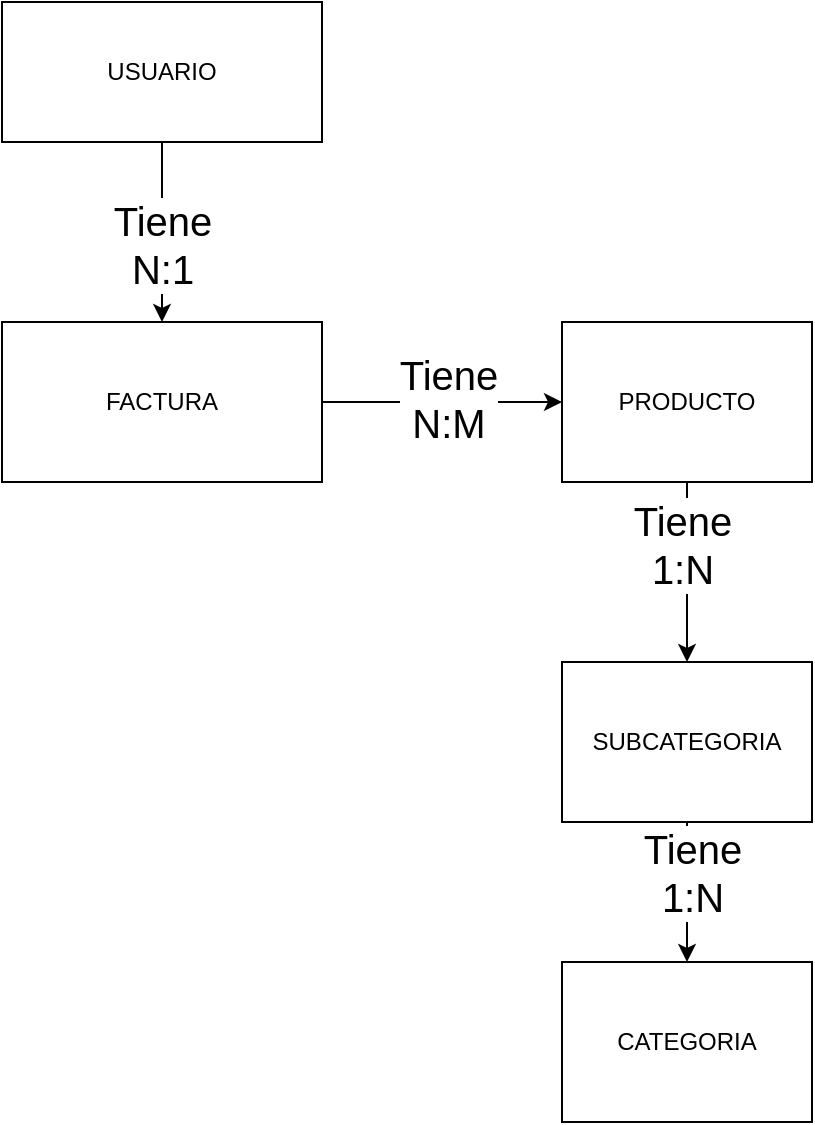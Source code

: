 <mxfile version="24.4.4" type="device">
  <diagram name="Página-1" id="WNCk-tXAUjiIxwysK3wz">
    <mxGraphModel dx="1687" dy="918" grid="1" gridSize="10" guides="1" tooltips="1" connect="1" arrows="1" fold="1" page="1" pageScale="1" pageWidth="827" pageHeight="1169" math="0" shadow="0">
      <root>
        <mxCell id="0" />
        <mxCell id="1" parent="0" />
        <mxCell id="LWxqf_P8h6sVEK17yWtF-7" style="edgeStyle=orthogonalEdgeStyle;rounded=0;orthogonalLoop=1;jettySize=auto;html=1;entryX=0.5;entryY=0;entryDx=0;entryDy=0;" edge="1" parent="1" source="LWxqf_P8h6sVEK17yWtF-1" target="LWxqf_P8h6sVEK17yWtF-6">
          <mxGeometry relative="1" as="geometry" />
        </mxCell>
        <mxCell id="LWxqf_P8h6sVEK17yWtF-8" value="&lt;font style=&quot;font-size: 20px;&quot;&gt;Tiene&lt;/font&gt;&lt;div style=&quot;font-size: 20px;&quot;&gt;&lt;font style=&quot;font-size: 20px;&quot;&gt;N:1&lt;/font&gt;&lt;/div&gt;" style="edgeLabel;html=1;align=center;verticalAlign=middle;resizable=0;points=[];" vertex="1" connectable="0" parent="LWxqf_P8h6sVEK17yWtF-7">
          <mxGeometry x="0.133" relative="1" as="geometry">
            <mxPoint as="offset" />
          </mxGeometry>
        </mxCell>
        <mxCell id="LWxqf_P8h6sVEK17yWtF-1" value="USUARIO" style="rounded=0;whiteSpace=wrap;html=1;" vertex="1" parent="1">
          <mxGeometry x="240" y="80" width="160" height="70" as="geometry" />
        </mxCell>
        <mxCell id="LWxqf_P8h6sVEK17yWtF-11" style="edgeStyle=orthogonalEdgeStyle;rounded=0;orthogonalLoop=1;jettySize=auto;html=1;entryX=0.5;entryY=0;entryDx=0;entryDy=0;" edge="1" parent="1" source="LWxqf_P8h6sVEK17yWtF-3" target="LWxqf_P8h6sVEK17yWtF-5">
          <mxGeometry relative="1" as="geometry" />
        </mxCell>
        <mxCell id="LWxqf_P8h6sVEK17yWtF-13" value="&lt;font style=&quot;font-size: 20px;&quot;&gt;Tiene&lt;/font&gt;&lt;div style=&quot;font-size: 20px;&quot;&gt;&lt;font style=&quot;font-size: 20px;&quot;&gt;1:N&lt;/font&gt;&lt;/div&gt;" style="edgeLabel;html=1;align=center;verticalAlign=middle;resizable=0;points=[];" vertex="1" connectable="0" parent="LWxqf_P8h6sVEK17yWtF-11">
          <mxGeometry x="-0.32" y="-3" relative="1" as="geometry">
            <mxPoint as="offset" />
          </mxGeometry>
        </mxCell>
        <mxCell id="LWxqf_P8h6sVEK17yWtF-3" value="PRODUCTO" style="rounded=0;whiteSpace=wrap;html=1;" vertex="1" parent="1">
          <mxGeometry x="520" y="240" width="125" height="80" as="geometry" />
        </mxCell>
        <mxCell id="LWxqf_P8h6sVEK17yWtF-4" value="CATEGORIA" style="rounded=0;whiteSpace=wrap;html=1;" vertex="1" parent="1">
          <mxGeometry x="520" y="560" width="125" height="80" as="geometry" />
        </mxCell>
        <mxCell id="LWxqf_P8h6sVEK17yWtF-12" style="edgeStyle=orthogonalEdgeStyle;rounded=0;orthogonalLoop=1;jettySize=auto;html=1;entryX=0.5;entryY=0;entryDx=0;entryDy=0;" edge="1" parent="1" source="LWxqf_P8h6sVEK17yWtF-5" target="LWxqf_P8h6sVEK17yWtF-4">
          <mxGeometry relative="1" as="geometry" />
        </mxCell>
        <mxCell id="LWxqf_P8h6sVEK17yWtF-14" value="&lt;font style=&quot;font-size: 20px;&quot;&gt;Tiene&lt;br&gt;1:N&lt;/font&gt;" style="edgeLabel;html=1;align=center;verticalAlign=middle;resizable=0;points=[];" vertex="1" connectable="0" parent="LWxqf_P8h6sVEK17yWtF-12">
          <mxGeometry x="-0.28" y="2" relative="1" as="geometry">
            <mxPoint as="offset" />
          </mxGeometry>
        </mxCell>
        <mxCell id="LWxqf_P8h6sVEK17yWtF-5" value="SUBCATEGORIA" style="rounded=0;whiteSpace=wrap;html=1;" vertex="1" parent="1">
          <mxGeometry x="520" y="410" width="125" height="80" as="geometry" />
        </mxCell>
        <mxCell id="LWxqf_P8h6sVEK17yWtF-9" style="edgeStyle=orthogonalEdgeStyle;rounded=0;orthogonalLoop=1;jettySize=auto;html=1;entryX=0;entryY=0.5;entryDx=0;entryDy=0;" edge="1" parent="1" source="LWxqf_P8h6sVEK17yWtF-6" target="LWxqf_P8h6sVEK17yWtF-3">
          <mxGeometry relative="1" as="geometry" />
        </mxCell>
        <mxCell id="LWxqf_P8h6sVEK17yWtF-10" value="&lt;font style=&quot;font-size: 20px;&quot;&gt;Tiene&lt;/font&gt;&lt;div style=&quot;font-size: 20px;&quot;&gt;&lt;font style=&quot;font-size: 20px;&quot;&gt;N:M&lt;/font&gt;&lt;/div&gt;" style="edgeLabel;html=1;align=center;verticalAlign=middle;resizable=0;points=[];" vertex="1" connectable="0" parent="LWxqf_P8h6sVEK17yWtF-9">
          <mxGeometry x="0.05" y="2" relative="1" as="geometry">
            <mxPoint as="offset" />
          </mxGeometry>
        </mxCell>
        <mxCell id="LWxqf_P8h6sVEK17yWtF-6" value="FACTURA" style="rounded=0;whiteSpace=wrap;html=1;" vertex="1" parent="1">
          <mxGeometry x="240" y="240" width="160" height="80" as="geometry" />
        </mxCell>
      </root>
    </mxGraphModel>
  </diagram>
</mxfile>
